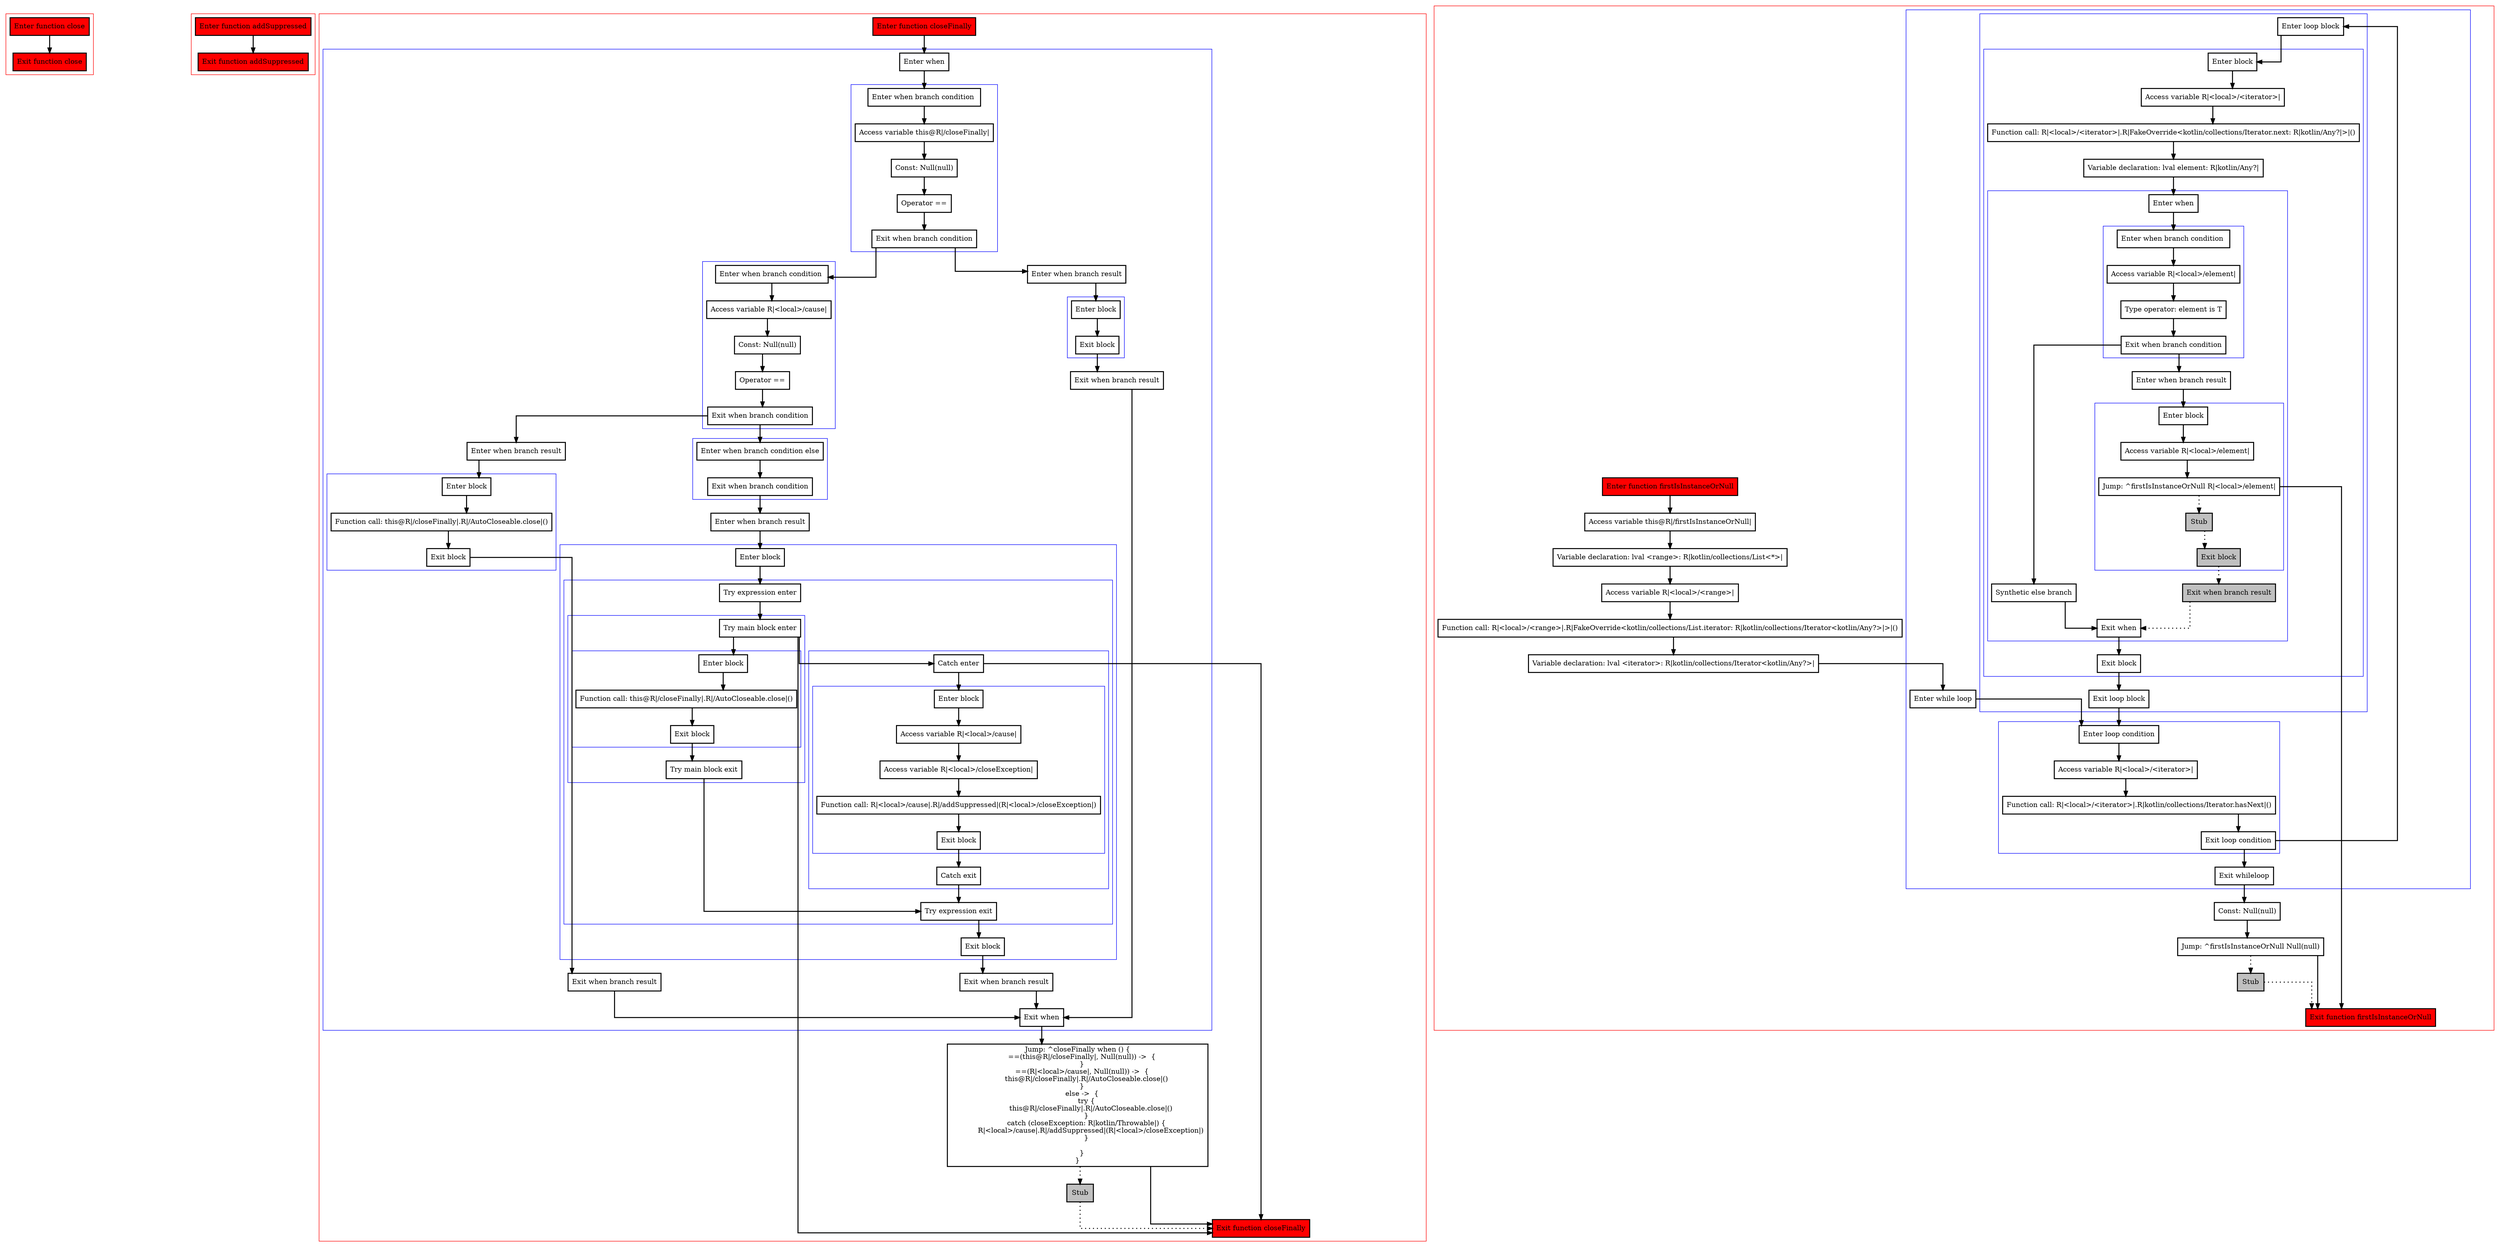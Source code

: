 digraph complex_kt {
    graph [splines=ortho nodesep=3]
    node [shape=box penwidth=2]
    edge [penwidth=2]

    subgraph cluster_0 {
        color=red
        0 [label="Enter function close" style="filled" fillcolor=red];
        1 [label="Exit function close" style="filled" fillcolor=red];
    }

    0 -> {1};

    subgraph cluster_1 {
        color=red
        2 [label="Enter function addSuppressed" style="filled" fillcolor=red];
        3 [label="Exit function addSuppressed" style="filled" fillcolor=red];
    }

    2 -> {3};

    subgraph cluster_2 {
        color=red
        4 [label="Enter function closeFinally" style="filled" fillcolor=red];
        subgraph cluster_3 {
            color=blue
            5 [label="Enter when"];
            subgraph cluster_4 {
                color=blue
                6 [label="Enter when branch condition "];
                7 [label="Access variable this@R|/closeFinally|"];
                8 [label="Const: Null(null)"];
                9 [label="Operator =="];
                10 [label="Exit when branch condition"];
            }
            subgraph cluster_5 {
                color=blue
                11 [label="Enter when branch condition "];
                12 [label="Access variable R|<local>/cause|"];
                13 [label="Const: Null(null)"];
                14 [label="Operator =="];
                15 [label="Exit when branch condition"];
            }
            subgraph cluster_6 {
                color=blue
                16 [label="Enter when branch condition else"];
                17 [label="Exit when branch condition"];
            }
            18 [label="Enter when branch result"];
            subgraph cluster_7 {
                color=blue
                19 [label="Enter block"];
                subgraph cluster_8 {
                    color=blue
                    20 [label="Try expression enter"];
                    subgraph cluster_9 {
                        color=blue
                        21 [label="Try main block enter"];
                        subgraph cluster_10 {
                            color=blue
                            22 [label="Enter block"];
                            23 [label="Function call: this@R|/closeFinally|.R|/AutoCloseable.close|()"];
                            24 [label="Exit block"];
                        }
                        25 [label="Try main block exit"];
                    }
                    subgraph cluster_11 {
                        color=blue
                        26 [label="Catch enter"];
                        subgraph cluster_12 {
                            color=blue
                            27 [label="Enter block"];
                            28 [label="Access variable R|<local>/cause|"];
                            29 [label="Access variable R|<local>/closeException|"];
                            30 [label="Function call: R|<local>/cause|.R|/addSuppressed|(R|<local>/closeException|)"];
                            31 [label="Exit block"];
                        }
                        32 [label="Catch exit"];
                    }
                    33 [label="Try expression exit"];
                }
                34 [label="Exit block"];
            }
            35 [label="Exit when branch result"];
            36 [label="Enter when branch result"];
            subgraph cluster_13 {
                color=blue
                37 [label="Enter block"];
                38 [label="Function call: this@R|/closeFinally|.R|/AutoCloseable.close|()"];
                39 [label="Exit block"];
            }
            40 [label="Exit when branch result"];
            41 [label="Enter when branch result"];
            subgraph cluster_14 {
                color=blue
                42 [label="Enter block"];
                43 [label="Exit block"];
            }
            44 [label="Exit when branch result"];
            45 [label="Exit when"];
        }
        46 [label="Jump: ^closeFinally when () {
    ==(this@R|/closeFinally|, Null(null)) ->  {
    }
    ==(R|<local>/cause|, Null(null)) ->  {
        this@R|/closeFinally|.R|/AutoCloseable.close|()
    }
    else ->  {
        try {
            this@R|/closeFinally|.R|/AutoCloseable.close|()
        }
        catch (closeException: R|kotlin/Throwable|) {
            R|<local>/cause|.R|/addSuppressed|(R|<local>/closeException|)
        }

    }
}
"];
        47 [label="Stub" style="filled" fillcolor=gray];
        48 [label="Exit function closeFinally" style="filled" fillcolor=red];
    }

    4 -> {5};
    5 -> {6};
    6 -> {7};
    7 -> {8};
    8 -> {9};
    9 -> {10};
    10 -> {41 11};
    11 -> {12};
    12 -> {13};
    13 -> {14};
    14 -> {15};
    15 -> {36 16};
    16 -> {17};
    17 -> {18};
    18 -> {19};
    19 -> {20};
    20 -> {21};
    21 -> {48 26 22};
    22 -> {23};
    23 -> {24};
    24 -> {25};
    25 -> {33};
    26 -> {48 27};
    27 -> {28};
    28 -> {29};
    29 -> {30};
    30 -> {31};
    31 -> {32};
    32 -> {33};
    33 -> {34};
    34 -> {35};
    35 -> {45};
    36 -> {37};
    37 -> {38};
    38 -> {39};
    39 -> {40};
    40 -> {45};
    41 -> {42};
    42 -> {43};
    43 -> {44};
    44 -> {45};
    45 -> {46};
    46 -> {48};
    46 -> {47} [style=dotted];
    47 -> {48} [style=dotted];

    subgraph cluster_15 {
        color=red
        49 [label="Enter function firstIsInstanceOrNull" style="filled" fillcolor=red];
        50 [label="Access variable this@R|/firstIsInstanceOrNull|"];
        51 [label="Variable declaration: lval <range>: R|kotlin/collections/List<*>|"];
        52 [label="Access variable R|<local>/<range>|"];
        53 [label="Function call: R|<local>/<range>|.R|FakeOverride<kotlin/collections/List.iterator: R|kotlin/collections/Iterator<kotlin/Any?>|>|()"];
        54 [label="Variable declaration: lval <iterator>: R|kotlin/collections/Iterator<kotlin/Any?>|"];
        subgraph cluster_16 {
            color=blue
            55 [label="Enter while loop"];
            subgraph cluster_17 {
                color=blue
                56 [label="Enter loop condition"];
                57 [label="Access variable R|<local>/<iterator>|"];
                58 [label="Function call: R|<local>/<iterator>|.R|kotlin/collections/Iterator.hasNext|()"];
                59 [label="Exit loop condition"];
            }
            subgraph cluster_18 {
                color=blue
                60 [label="Enter loop block"];
                subgraph cluster_19 {
                    color=blue
                    61 [label="Enter block"];
                    62 [label="Access variable R|<local>/<iterator>|"];
                    63 [label="Function call: R|<local>/<iterator>|.R|FakeOverride<kotlin/collections/Iterator.next: R|kotlin/Any?|>|()"];
                    64 [label="Variable declaration: lval element: R|kotlin/Any?|"];
                    subgraph cluster_20 {
                        color=blue
                        65 [label="Enter when"];
                        subgraph cluster_21 {
                            color=blue
                            66 [label="Enter when branch condition "];
                            67 [label="Access variable R|<local>/element|"];
                            68 [label="Type operator: element is T"];
                            69 [label="Exit when branch condition"];
                        }
                        70 [label="Synthetic else branch"];
                        71 [label="Enter when branch result"];
                        subgraph cluster_22 {
                            color=blue
                            72 [label="Enter block"];
                            73 [label="Access variable R|<local>/element|"];
                            74 [label="Jump: ^firstIsInstanceOrNull R|<local>/element|"];
                            75 [label="Stub" style="filled" fillcolor=gray];
                            76 [label="Exit block" style="filled" fillcolor=gray];
                        }
                        77 [label="Exit when branch result" style="filled" fillcolor=gray];
                        78 [label="Exit when"];
                    }
                    79 [label="Exit block"];
                }
                80 [label="Exit loop block"];
            }
            81 [label="Exit whileloop"];
        }
        82 [label="Const: Null(null)"];
        83 [label="Jump: ^firstIsInstanceOrNull Null(null)"];
        84 [label="Stub" style="filled" fillcolor=gray];
        85 [label="Exit function firstIsInstanceOrNull" style="filled" fillcolor=red];
    }

    49 -> {50};
    50 -> {51};
    51 -> {52};
    52 -> {53};
    53 -> {54};
    54 -> {55};
    55 -> {56};
    56 -> {57};
    57 -> {58};
    58 -> {59};
    59 -> {81 60};
    60 -> {61};
    61 -> {62};
    62 -> {63};
    63 -> {64};
    64 -> {65};
    65 -> {66};
    66 -> {67};
    67 -> {68};
    68 -> {69};
    69 -> {71 70};
    70 -> {78};
    71 -> {72};
    72 -> {73};
    73 -> {74};
    74 -> {85};
    74 -> {75} [style=dotted];
    75 -> {76} [style=dotted];
    76 -> {77} [style=dotted];
    77 -> {78} [style=dotted];
    78 -> {79};
    79 -> {80};
    80 -> {56};
    81 -> {82};
    82 -> {83};
    83 -> {85};
    83 -> {84} [style=dotted];
    84 -> {85} [style=dotted];

}
